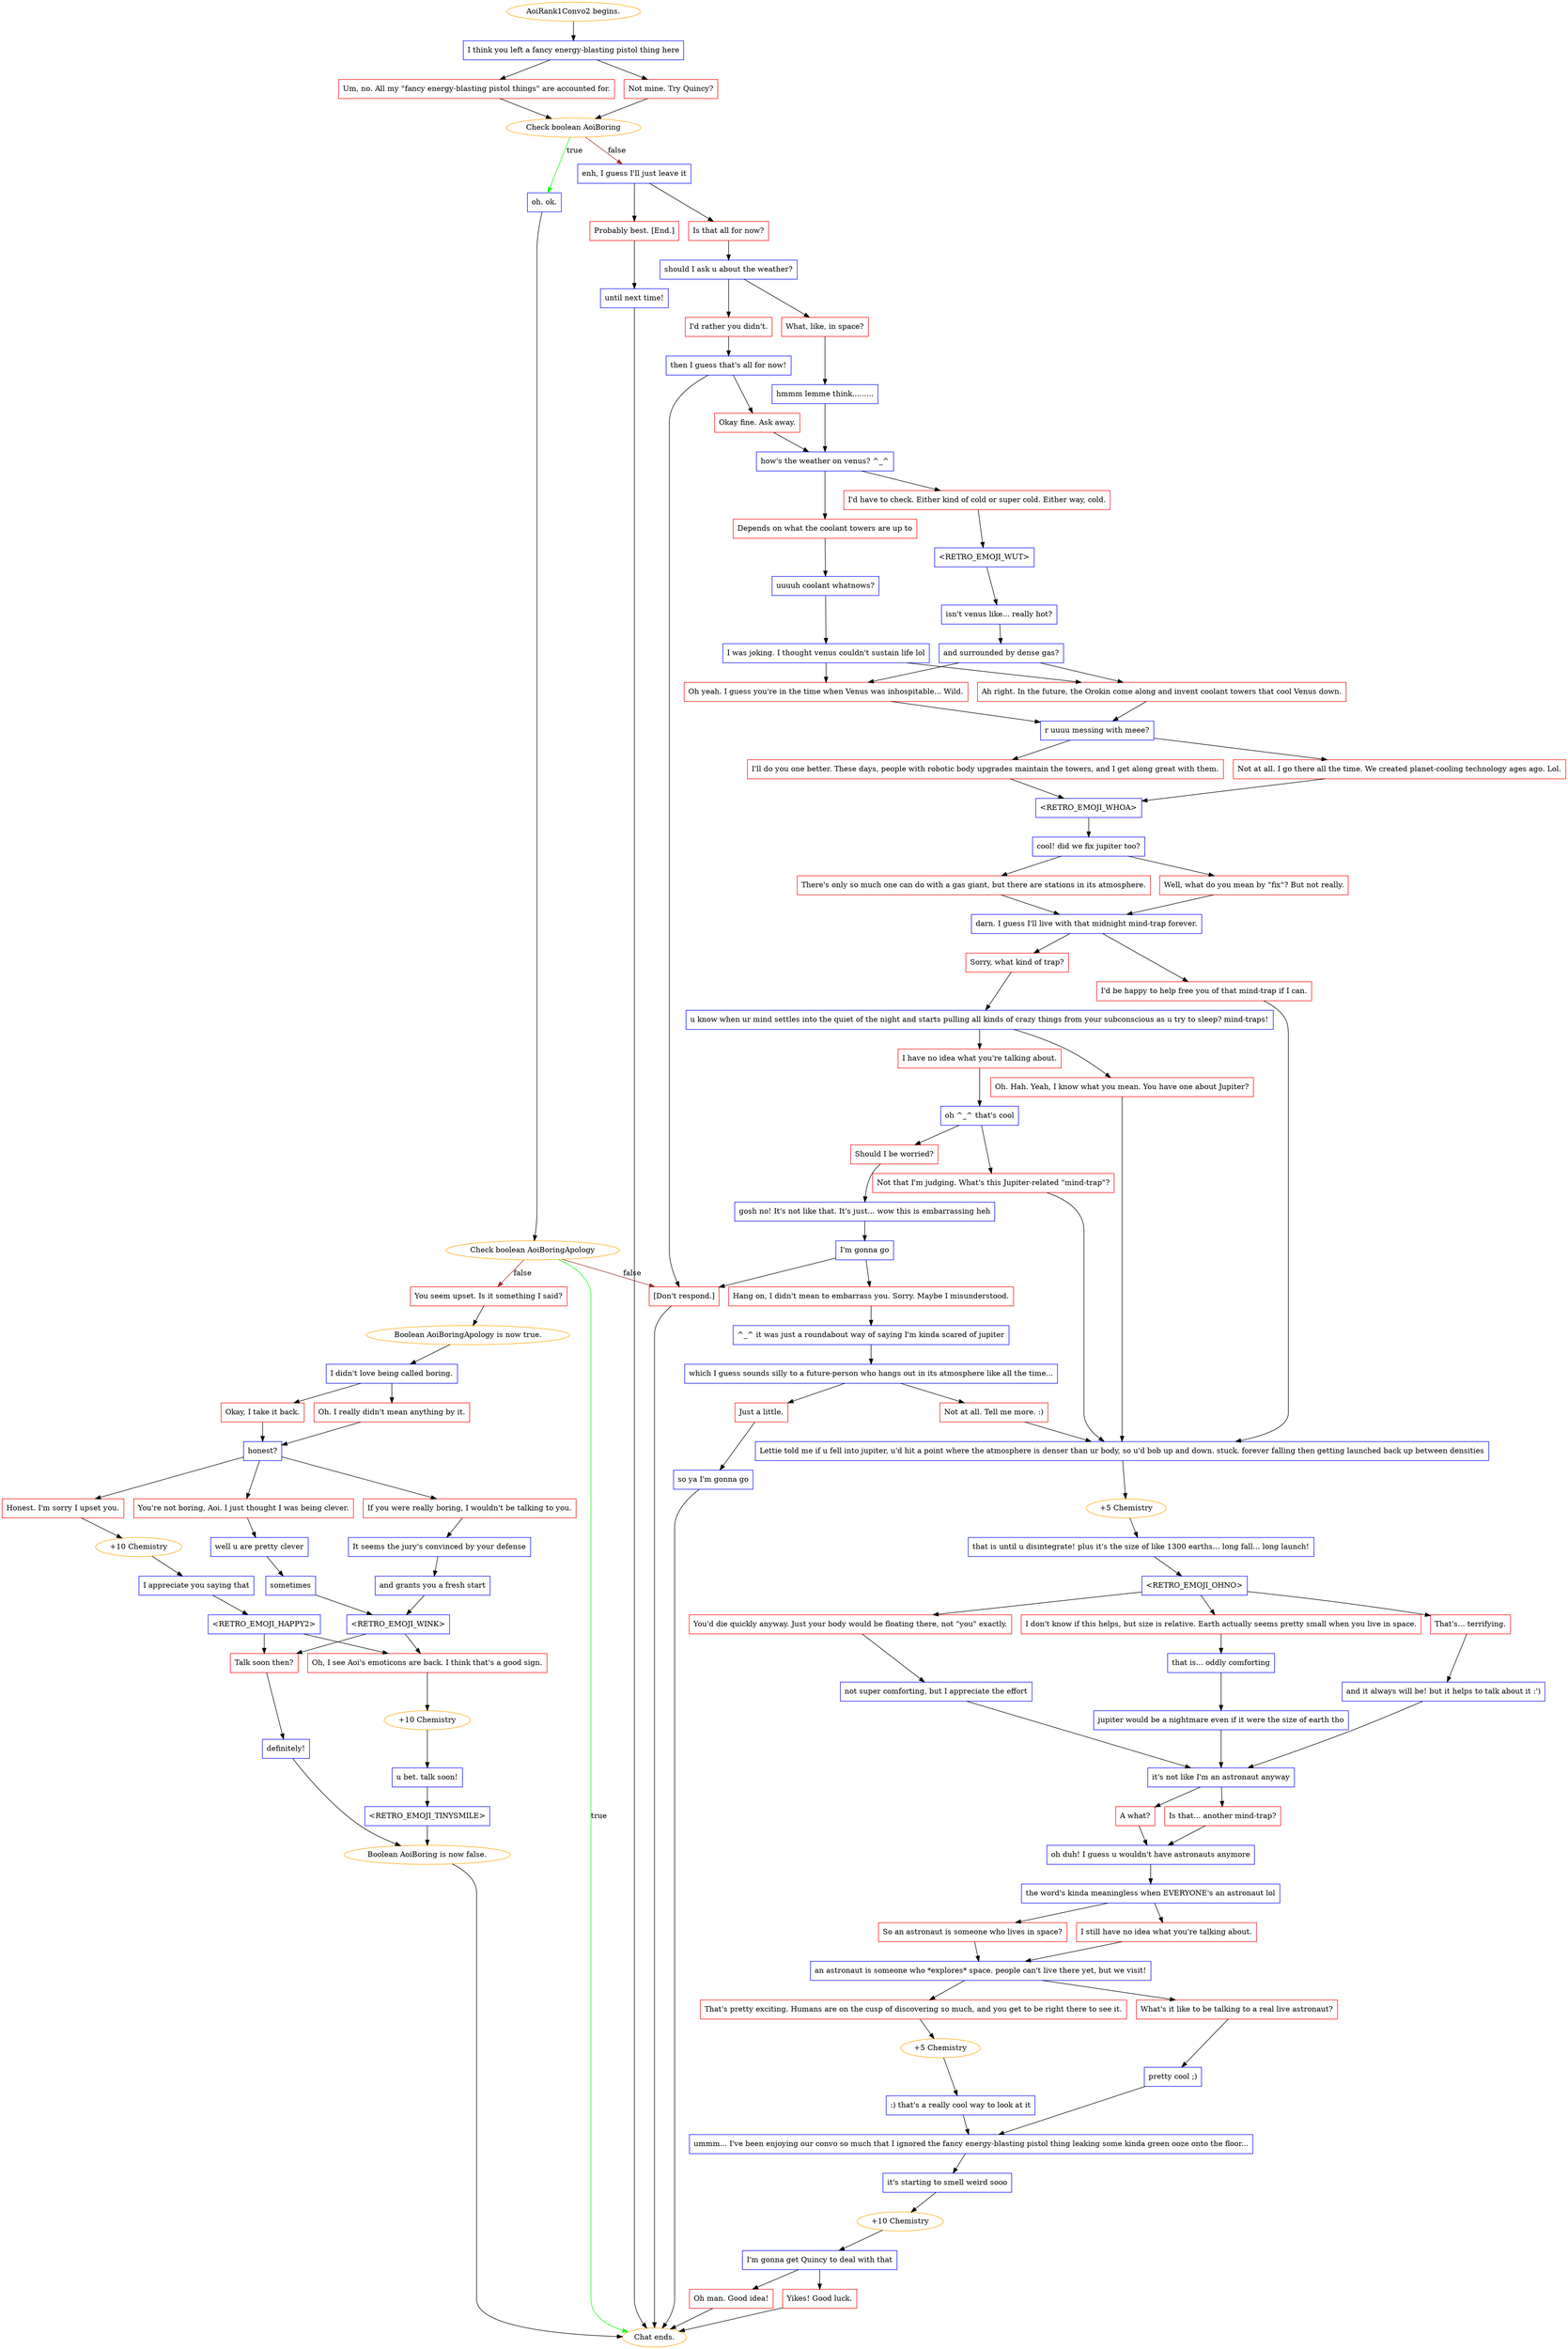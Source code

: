 digraph {
	"AoiRank1Convo2 begins." [color=orange];
		"AoiRank1Convo2 begins." -> j1716377664;
	j1716377664 [label="I think you left a fancy energy-blasting pistol thing here",shape=box,color=blue];
		j1716377664 -> j4152201484;
		j1716377664 -> j4188160070;
	j4152201484 [label="Um, no. All my \"fancy energy-blasting pistol things\" are accounted for.",shape=box,color=red];
		j4152201484 -> j1717996206;
	j4188160070 [label="Not mine. Try Quincy?",shape=box,color=red];
		j4188160070 -> j1717996206;
	j1717996206 [label="Check boolean AoiBoring",color=orange];
		j1717996206 -> j2320643153 [label=true,color=green];
		j1717996206 -> j83404341 [label=false,color=brown];
	j2320643153 [label="oh. ok.",shape=box,color=blue];
		j2320643153 -> j2507467571;
	j83404341 [label="enh, I guess I'll just leave it",shape=box,color=blue];
		j83404341 -> j1843003238;
		j83404341 -> j1398635888;
	j2507467571 [label="Check boolean AoiBoringApology",color=orange];
		j2507467571 -> "Chat ends." [label=true,color=green];
		j2507467571 -> j2727031404 [label=false,color=brown];
		j2507467571 -> j3753019363 [label=false,color=brown];
	j1843003238 [label="Is that all for now?",shape=box,color=red];
		j1843003238 -> j3168902935;
	j1398635888 [label="Probably best. [End.]",shape=box,color=red];
		j1398635888 -> j3396453818;
	"Chat ends." [color=orange];
	j2727031404 [label="You seem upset. Is it something I said?",shape=box,color=red];
		j2727031404 -> j981792184;
	j3753019363 [label="[Don't respond.]",shape=box,color=red];
		j3753019363 -> "Chat ends.";
	j3168902935 [label="should I ask u about the weather?",shape=box,color=blue];
		j3168902935 -> j4130590229;
		j3168902935 -> j931548628;
	j3396453818 [label="until next time!",shape=box,color=blue];
		j3396453818 -> "Chat ends.";
	j981792184 [label="Boolean AoiBoringApology is now true.",color=orange];
		j981792184 -> j4023617339;
	j4130590229 [label="What, like, in space?",shape=box,color=red];
		j4130590229 -> j4022845606;
	j931548628 [label="I'd rather you didn't.",shape=box,color=red];
		j931548628 -> j254983825;
	j4023617339 [label="I didn't love being called boring.",shape=box,color=blue];
		j4023617339 -> j3677036242;
		j4023617339 -> j4063892400;
	j4022845606 [label="hmmm lemme think.........",shape=box,color=blue];
		j4022845606 -> j334789732;
	j254983825 [label="then I guess that's all for now!",shape=box,color=blue];
		j254983825 -> j3624804283;
		j254983825 -> j3753019363;
	j3677036242 [label="Oh. I really didn't mean anything by it.",shape=box,color=red];
		j3677036242 -> j1137372027;
	j4063892400 [label="Okay, I take it back.",shape=box,color=red];
		j4063892400 -> j1137372027;
	j334789732 [label="how's the weather on venus? ^_^",shape=box,color=blue];
		j334789732 -> j3898030034;
		j334789732 -> j898428929;
	j3624804283 [label="Okay fine. Ask away.",shape=box,color=red];
		j3624804283 -> j334789732;
	j1137372027 [label="honest?",shape=box,color=blue];
		j1137372027 -> j4087849636;
		j1137372027 -> j2592337470;
		j1137372027 -> j3866043639;
	j3898030034 [label="Depends on what the coolant towers are up to",shape=box,color=red];
		j3898030034 -> j3700093013;
	j898428929 [label="I'd have to check. Either kind of cold or super cold. Either way, cold.",shape=box,color=red];
		j898428929 -> j2303009690;
	j4087849636 [label="Honest. I'm sorry I upset you.",shape=box,color=red];
		j4087849636 -> j2852209613;
	j2592337470 [label="You're not boring, Aoi. I just thought I was being clever.",shape=box,color=red];
		j2592337470 -> j2317210881;
	j3866043639 [label="If you were really boring, I wouldn't be talking to you.",shape=box,color=red];
		j3866043639 -> j3869558825;
	j3700093013 [label="uuuuh coolant whatnows?",shape=box,color=blue];
		j3700093013 -> j3707488228;
	j2303009690 [label="<RETRO_EMOJI_WUT>",shape=box,color=blue];
		j2303009690 -> j3572979680;
	j2852209613 [label="+10 Chemistry",color=orange];
		j2852209613 -> j1448268933;
	j2317210881 [label="well u are pretty clever",shape=box,color=blue];
		j2317210881 -> j3279508410;
	j3869558825 [label="It seems the jury's convinced by your defense",shape=box,color=blue];
		j3869558825 -> j6653911;
	j3707488228 [label="I was joking. I thought venus couldn't sustain life lol",shape=box,color=blue];
		j3707488228 -> j1829801149;
		j3707488228 -> j3538319091;
	j3572979680 [label="isn't venus like... really hot?",shape=box,color=blue];
		j3572979680 -> j1221009420;
	j1448268933 [label="I appreciate you saying that",shape=box,color=blue];
		j1448268933 -> j2657560192;
	j3279508410 [label="sometimes",shape=box,color=blue];
		j3279508410 -> j3097585450;
	j6653911 [label="and grants you a fresh start",shape=box,color=blue];
		j6653911 -> j3097585450;
	j1829801149 [label="Oh yeah. I guess you're in the time when Venus was inhospitable... Wild.",shape=box,color=red];
		j1829801149 -> j2213647956;
	j3538319091 [label="Ah right. In the future, the Orokin come along and invent coolant towers that cool Venus down.",shape=box,color=red];
		j3538319091 -> j2213647956;
	j1221009420 [label="and surrounded by dense gas?",shape=box,color=blue];
		j1221009420 -> j1829801149;
		j1221009420 -> j3538319091;
	j2657560192 [label="<RETRO_EMOJI_HAPPY2>",shape=box,color=blue];
		j2657560192 -> j2373074239;
		j2657560192 -> j377657138;
	j3097585450 [label="<RETRO_EMOJI_WINK>",shape=box,color=blue];
		j3097585450 -> j2373074239;
		j3097585450 -> j377657138;
	j2213647956 [label="r uuuu messing with meee?",shape=box,color=blue];
		j2213647956 -> j2228668588;
		j2213647956 -> j3337659708;
	j2373074239 [label="Talk soon then?",shape=box,color=red];
		j2373074239 -> j2567230389;
	j377657138 [label="Oh, I see Aoi's emoticons are back. I think that's a good sign.",shape=box,color=red];
		j377657138 -> j3223415102;
	j2228668588 [label="I'll do you one better. These days, people with robotic body upgrades maintain the towers, and I get along great with them.",shape=box,color=red];
		j2228668588 -> j1953604995;
	j3337659708 [label="Not at all. I go there all the time. We created planet-cooling technology ages ago. Lol.",shape=box,color=red];
		j3337659708 -> j1953604995;
	j2567230389 [label="definitely!",shape=box,color=blue];
		j2567230389 -> j2581611291;
	j3223415102 [label="+10 Chemistry",color=orange];
		j3223415102 -> j3538712184;
	j1953604995 [label="<RETRO_EMOJI_WHOA>",shape=box,color=blue];
		j1953604995 -> j3396606781;
	j2581611291 [label="Boolean AoiBoring is now false.",color=orange];
		j2581611291 -> "Chat ends.";
	j3538712184 [label="u bet. talk soon!",shape=box,color=blue];
		j3538712184 -> j153386734;
	j3396606781 [label="cool! did we fix jupiter too?",shape=box,color=blue];
		j3396606781 -> j4268120866;
		j3396606781 -> j1422949882;
	j153386734 [label="<RETRO_EMOJI_TINYSMILE>",shape=box,color=blue];
		j153386734 -> j2581611291;
	j4268120866 [label="There's only so much one can do with a gas giant, but there are stations in its atmosphere.",shape=box,color=red];
		j4268120866 -> j2538410231;
	j1422949882 [label="Well, what do you mean by \"fix\"? But not really.",shape=box,color=red];
		j1422949882 -> j2538410231;
	j2538410231 [label="darn. I guess I'll live with that midnight mind-trap forever.",shape=box,color=blue];
		j2538410231 -> j3208607950;
		j2538410231 -> j2599822250;
	j3208607950 [label="I'd be happy to help free you of that mind-trap if I can.",shape=box,color=red];
		j3208607950 -> j2687130506;
	j2599822250 [label="Sorry, what kind of trap?",shape=box,color=red];
		j2599822250 -> j2649864430;
	j2687130506 [label="Lettie told me if u fell into jupiter, u'd hit a point where the atmosphere is denser than ur body, so u'd bob up and down. stuck. forever falling then getting launched back up between densities",shape=box,color=blue];
		j2687130506 -> j3029122962;
	j2649864430 [label="u know when ur mind settles into the quiet of the night and starts pulling all kinds of crazy things from your subconscious as u try to sleep? mind-traps!",shape=box,color=blue];
		j2649864430 -> j3561771688;
		j2649864430 -> j865309876;
	j3029122962 [label="+5 Chemistry",color=orange];
		j3029122962 -> j2047949676;
	j3561771688 [label="Oh. Hah. Yeah, I know what you mean. You have one about Jupiter?",shape=box,color=red];
		j3561771688 -> j2687130506;
	j865309876 [label="I have no idea what you're talking about.",shape=box,color=red];
		j865309876 -> j2272098715;
	j2047949676 [label="that is until u disintegrate! plus it's the size of like 1300 earths... long fall... long launch!",shape=box,color=blue];
		j2047949676 -> j2783449782;
	j2272098715 [label="oh ^_^ that's cool",shape=box,color=blue];
		j2272098715 -> j2101086065;
		j2272098715 -> j833766533;
	j2783449782 [label="<RETRO_EMOJI_OHNO>",shape=box,color=blue];
		j2783449782 -> j231020043;
		j2783449782 -> j1248208449;
		j2783449782 -> j2517703825;
	j2101086065 [label="Not that I'm judging. What's this Jupiter-related \"mind-trap\"?",shape=box,color=red];
		j2101086065 -> j2687130506;
	j833766533 [label="Should I be worried?",shape=box,color=red];
		j833766533 -> j3269032543;
	j231020043 [label="That's... terrifying.",shape=box,color=red];
		j231020043 -> j4074039097;
	j1248208449 [label="You'd die quickly anyway. Just your body would be floating there, not \"you\" exactly.",shape=box,color=red];
		j1248208449 -> j3693179539;
	j2517703825 [label="I don't know if this helps, but size is relative. Earth actually seems pretty small when you live in space.",shape=box,color=red];
		j2517703825 -> j1272048525;
	j3269032543 [label="gosh no! It's not like that. It's just... wow this is embarrassing heh",shape=box,color=blue];
		j3269032543 -> j3223598720;
	j4074039097 [label="and it always will be! but it helps to talk about it :')",shape=box,color=blue];
		j4074039097 -> j4260418839;
	j3693179539 [label="not super comforting, but I appreciate the effort",shape=box,color=blue];
		j3693179539 -> j4260418839;
	j1272048525 [label="that is... oddly comforting",shape=box,color=blue];
		j1272048525 -> j3046305165;
	j3223598720 [label="I'm gonna go",shape=box,color=blue];
		j3223598720 -> j4083358295;
		j3223598720 -> j3753019363;
	j4260418839 [label="it's not like I'm an astronaut anyway",shape=box,color=blue];
		j4260418839 -> j1950438665;
		j4260418839 -> j3879647645;
	j3046305165 [label="jupiter would be a nightmare even if it were the size of earth tho",shape=box,color=blue];
		j3046305165 -> j4260418839;
	j4083358295 [label="Hang on, I didn't mean to embarrass you. Sorry. Maybe I misunderstood.",shape=box,color=red];
		j4083358295 -> j893428279;
	j1950438665 [label="A what?",shape=box,color=red];
		j1950438665 -> j4215598385;
	j3879647645 [label="Is that... another mind-trap?",shape=box,color=red];
		j3879647645 -> j4215598385;
	j893428279 [label="^_^ it was just a roundabout way of saying I'm kinda scared of jupiter",shape=box,color=blue];
		j893428279 -> j3806244323;
	j4215598385 [label="oh duh! I guess u wouldn't have astronauts anymore",shape=box,color=blue];
		j4215598385 -> j1269293083;
	j3806244323 [label="which I guess sounds silly to a future-person who hangs out in its atmosphere like all the time...",shape=box,color=blue];
		j3806244323 -> j1609199609;
		j3806244323 -> j2578232141;
	j1269293083 [label="the word's kinda meaningless when EVERYONE's an astronaut lol",shape=box,color=blue];
		j1269293083 -> j2002910543;
		j1269293083 -> j4004242132;
	j1609199609 [label="Not at all. Tell me more. :)",shape=box,color=red];
		j1609199609 -> j2687130506;
	j2578232141 [label="Just a little.",shape=box,color=red];
		j2578232141 -> j3655239938;
	j2002910543 [label="So an astronaut is someone who lives in space?",shape=box,color=red];
		j2002910543 -> j1618414117;
	j4004242132 [label="I still have no idea what you're talking about.",shape=box,color=red];
		j4004242132 -> j1618414117;
	j3655239938 [label="so ya I'm gonna go",shape=box,color=blue];
		j3655239938 -> "Chat ends.";
	j1618414117 [label="an astronaut is someone who *explores* space. people can't live there yet, but we visit!",shape=box,color=blue];
		j1618414117 -> j1566528044;
		j1618414117 -> j260282747;
	j1566528044 [label="That's pretty exciting. Humans are on the cusp of discovering so much, and you get to be right there to see it.",shape=box,color=red];
		j1566528044 -> j836403775;
	j260282747 [label="What's it like to be talking to a real live astronaut?",shape=box,color=red];
		j260282747 -> j1355610214;
	j836403775 [label="+5 Chemistry",color=orange];
		j836403775 -> j3145270366;
	j1355610214 [label="pretty cool ;)",shape=box,color=blue];
		j1355610214 -> j29093123;
	j3145270366 [label=":) that's a really cool way to look at it",shape=box,color=blue];
		j3145270366 -> j29093123;
	j29093123 [label="ummm... I've been enjoying our convo so much that I ignored the fancy energy-blasting pistol thing leaking some kinda green ooze onto the floor...",shape=box,color=blue];
		j29093123 -> j2953449321;
	j2953449321 [label="it's starting to smell weird sooo",shape=box,color=blue];
		j2953449321 -> j2060451336;
	j2060451336 [label="+10 Chemistry",color=orange];
		j2060451336 -> j41114900;
	j41114900 [label="I'm gonna get Quincy to deal with that",shape=box,color=blue];
		j41114900 -> j789502758;
		j41114900 -> j2055680029;
	j789502758 [label="Yikes! Good luck.",shape=box,color=red];
		j789502758 -> "Chat ends.";
	j2055680029 [label="Oh man. Good idea!",shape=box,color=red];
		j2055680029 -> "Chat ends.";
}